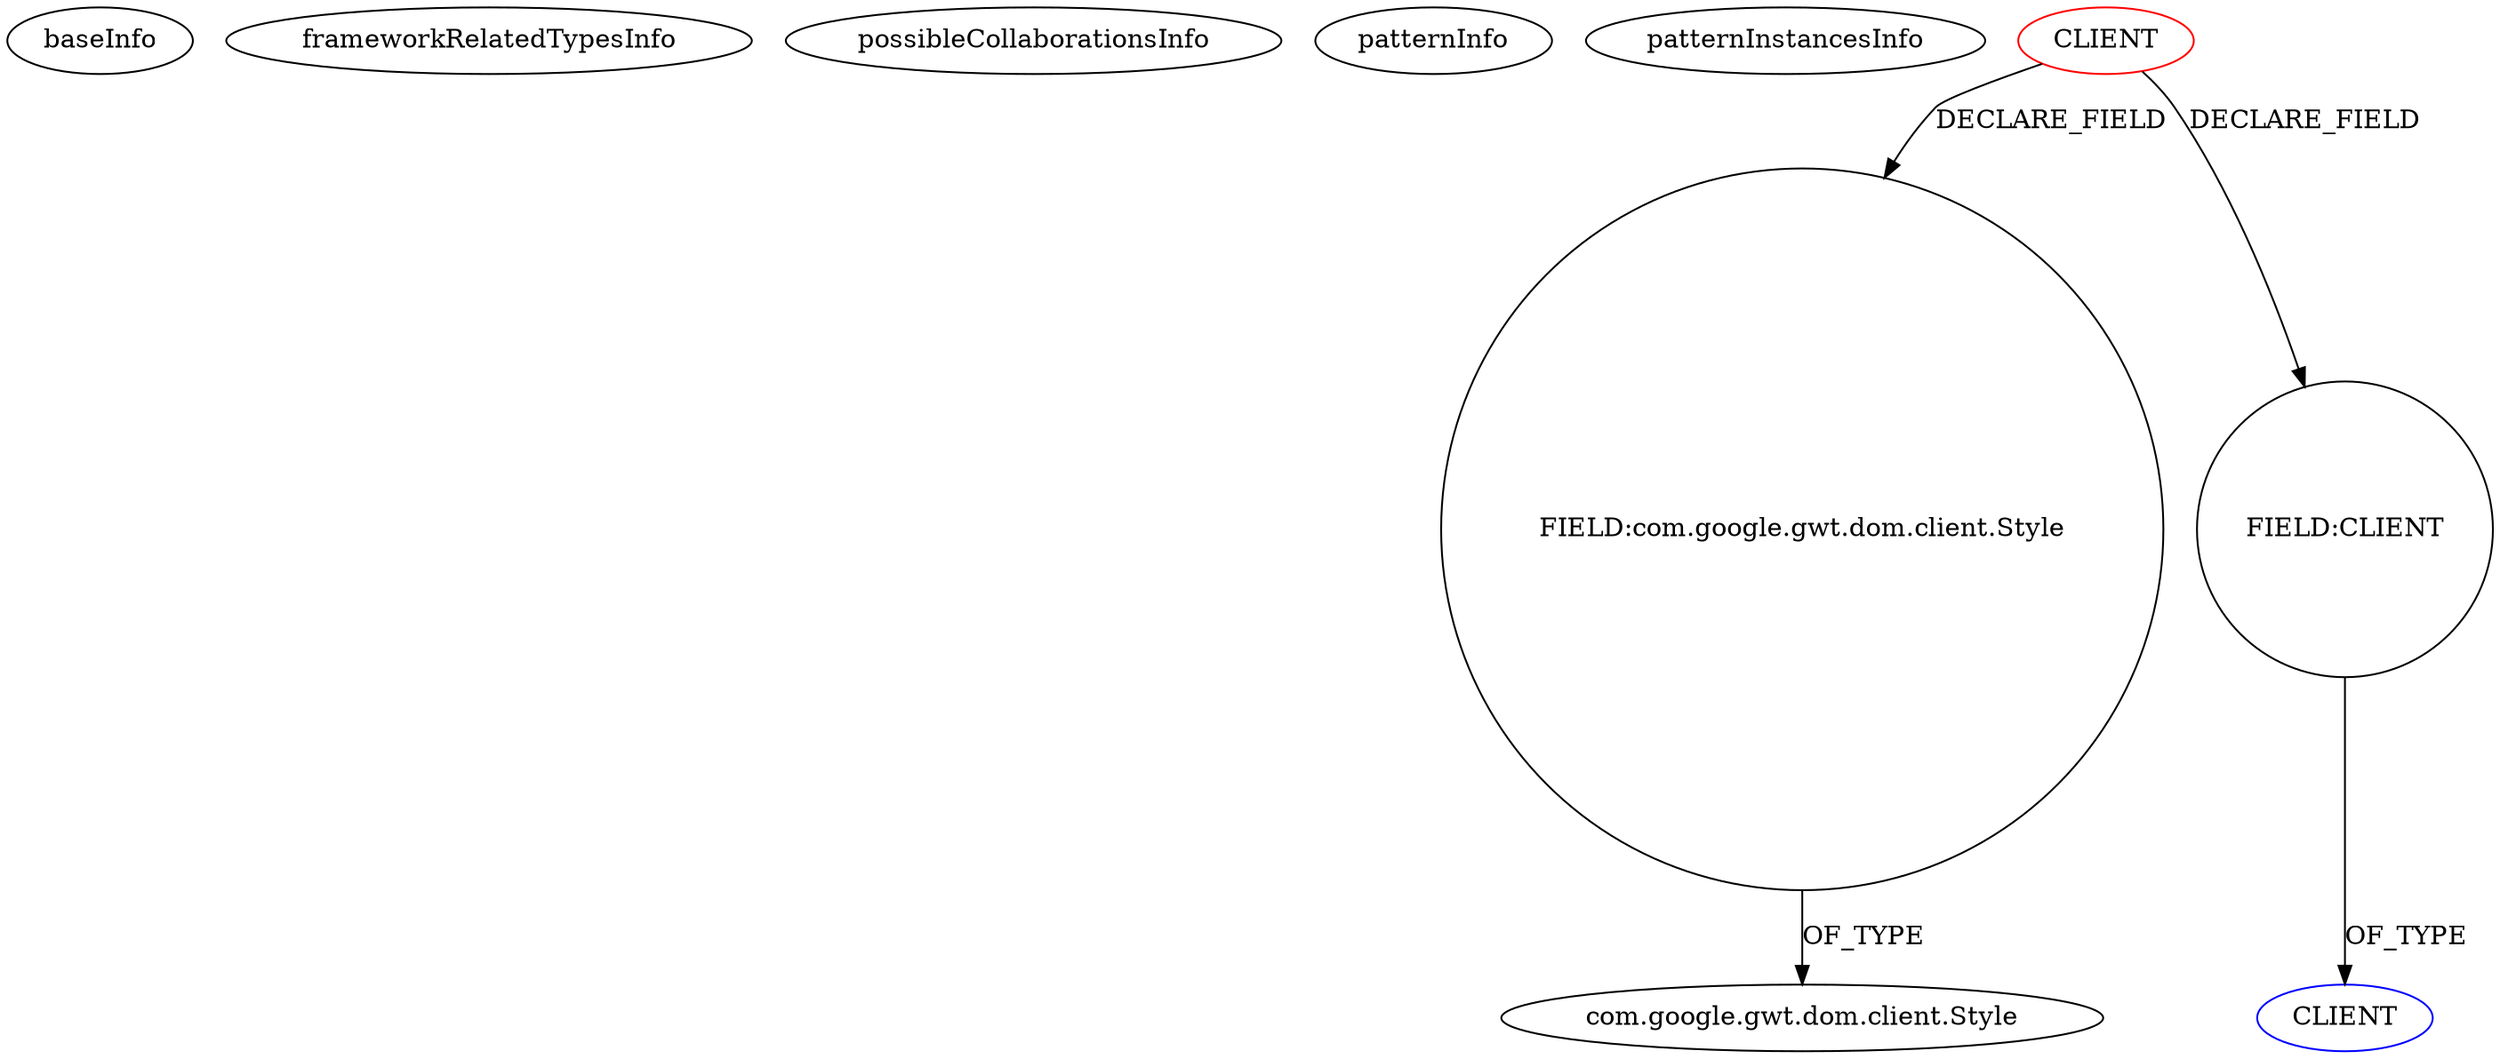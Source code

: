digraph {
baseInfo[graphId=1780,category="pattern",isAnonymous=false,possibleRelation=false]
frameworkRelatedTypesInfo[]
possibleCollaborationsInfo[]
patternInfo[frequency=2.0,patternRootClient=0]
patternInstancesInfo[0="vlapan-PhotoBank~/vlapan-PhotoBank/PhotoBank-master/src/com/vlapan/gwt/photobank/client/ui/PhotoView.java~PhotoView~4607",1="vlapan-PhotoBank~/vlapan-PhotoBank/PhotoBank-master/src/com/vlapan/gwt/photobank/client/ui/PhotoWidget.java~PhotoWidget~4612"]
14[label="FIELD:com.google.gwt.dom.client.Style",vertexType="FIELD_DECLARATION",isFrameworkType=false,shape=circle]
0[label="CLIENT",vertexType="ROOT_CLIENT_CLASS_DECLARATION",isFrameworkType=false,color=red]
8[label="FIELD:CLIENT",vertexType="FIELD_DECLARATION",isFrameworkType=false,shape=circle]
7[label="com.google.gwt.dom.client.Style",vertexType="FRAMEWORK_CLASS_TYPE",isFrameworkType=false]
9[label="CLIENT",vertexType="REFERENCE_CLIENT_CLASS_DECLARATION",isFrameworkType=false,color=blue]
14->7[label="OF_TYPE"]
0->14[label="DECLARE_FIELD"]
0->8[label="DECLARE_FIELD"]
8->9[label="OF_TYPE"]
}
